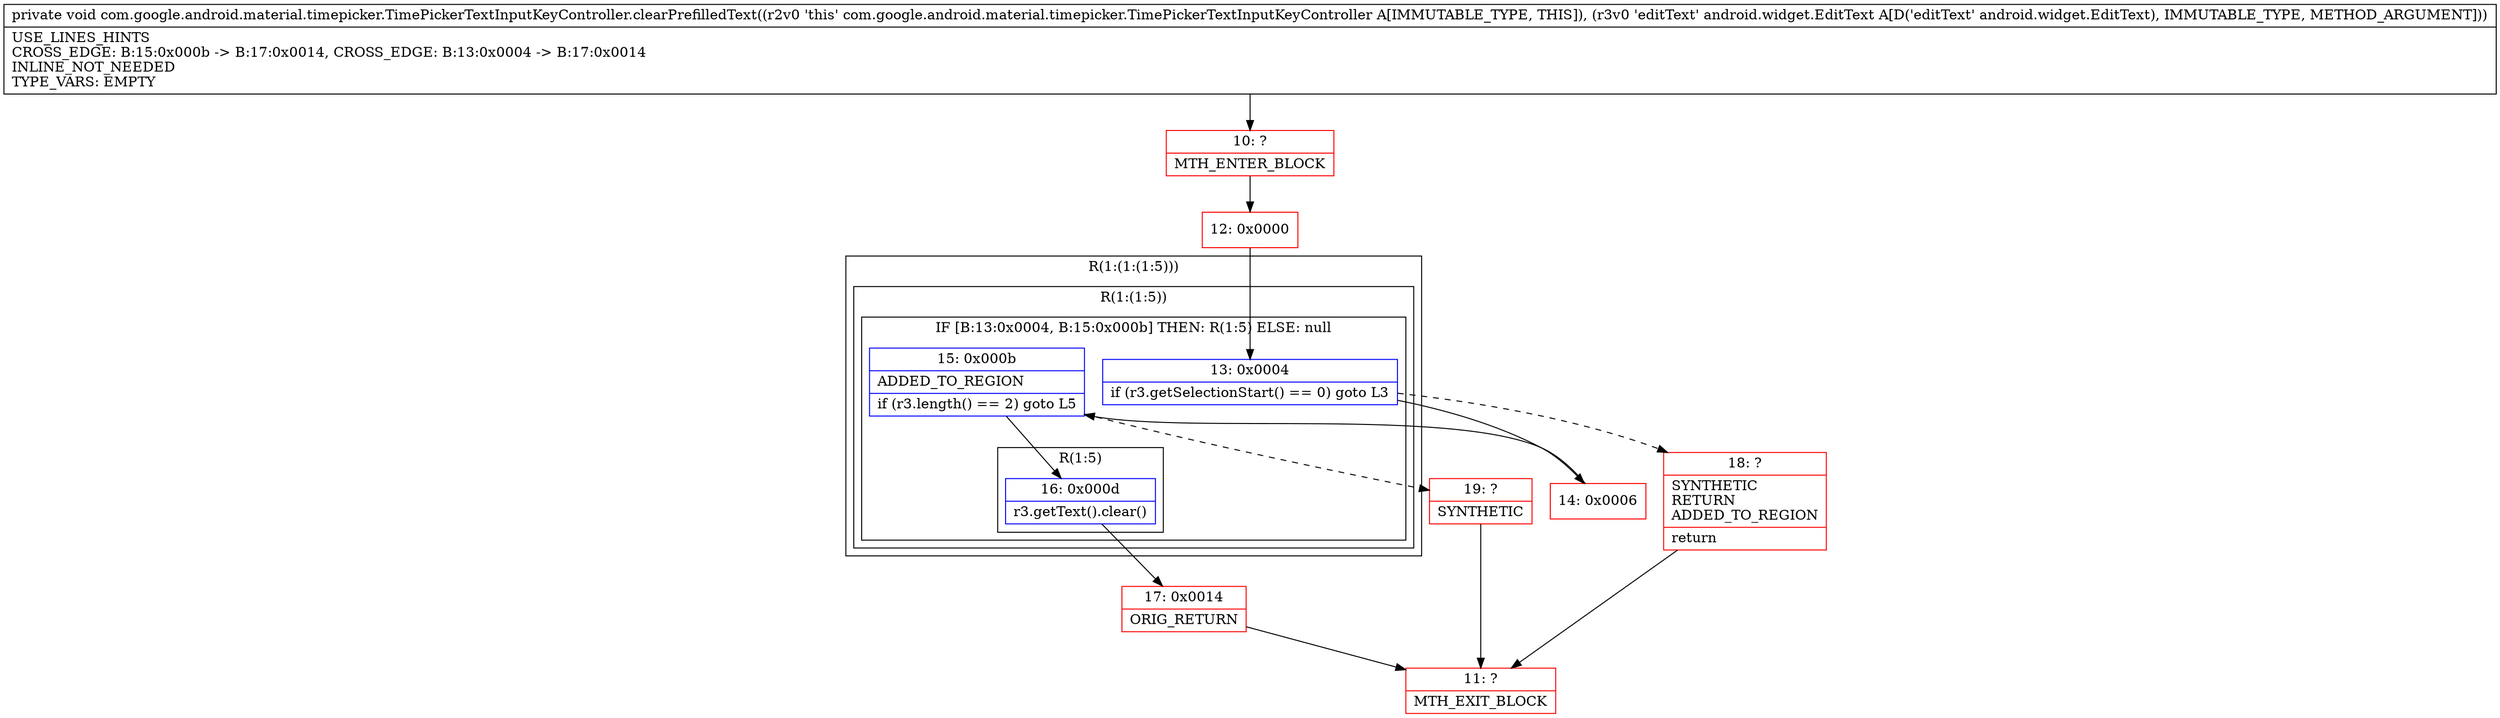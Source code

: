 digraph "CFG forcom.google.android.material.timepicker.TimePickerTextInputKeyController.clearPrefilledText(Landroid\/widget\/EditText;)V" {
subgraph cluster_Region_868891051 {
label = "R(1:(1:(1:5)))";
node [shape=record,color=blue];
subgraph cluster_Region_391525940 {
label = "R(1:(1:5))";
node [shape=record,color=blue];
subgraph cluster_IfRegion_64408583 {
label = "IF [B:13:0x0004, B:15:0x000b] THEN: R(1:5) ELSE: null";
node [shape=record,color=blue];
Node_13 [shape=record,label="{13\:\ 0x0004|if (r3.getSelectionStart() == 0) goto L3\l}"];
Node_15 [shape=record,label="{15\:\ 0x000b|ADDED_TO_REGION\l|if (r3.length() == 2) goto L5\l}"];
subgraph cluster_Region_1566054551 {
label = "R(1:5)";
node [shape=record,color=blue];
Node_16 [shape=record,label="{16\:\ 0x000d|r3.getText().clear()\l}"];
}
}
}
}
Node_10 [shape=record,color=red,label="{10\:\ ?|MTH_ENTER_BLOCK\l}"];
Node_12 [shape=record,color=red,label="{12\:\ 0x0000}"];
Node_14 [shape=record,color=red,label="{14\:\ 0x0006}"];
Node_17 [shape=record,color=red,label="{17\:\ 0x0014|ORIG_RETURN\l}"];
Node_11 [shape=record,color=red,label="{11\:\ ?|MTH_EXIT_BLOCK\l}"];
Node_19 [shape=record,color=red,label="{19\:\ ?|SYNTHETIC\l}"];
Node_18 [shape=record,color=red,label="{18\:\ ?|SYNTHETIC\lRETURN\lADDED_TO_REGION\l|return\l}"];
MethodNode[shape=record,label="{private void com.google.android.material.timepicker.TimePickerTextInputKeyController.clearPrefilledText((r2v0 'this' com.google.android.material.timepicker.TimePickerTextInputKeyController A[IMMUTABLE_TYPE, THIS]), (r3v0 'editText' android.widget.EditText A[D('editText' android.widget.EditText), IMMUTABLE_TYPE, METHOD_ARGUMENT]))  | USE_LINES_HINTS\lCROSS_EDGE: B:15:0x000b \-\> B:17:0x0014, CROSS_EDGE: B:13:0x0004 \-\> B:17:0x0014\lINLINE_NOT_NEEDED\lTYPE_VARS: EMPTY\l}"];
MethodNode -> Node_10;Node_13 -> Node_14;
Node_13 -> Node_18[style=dashed];
Node_15 -> Node_16;
Node_15 -> Node_19[style=dashed];
Node_16 -> Node_17;
Node_10 -> Node_12;
Node_12 -> Node_13;
Node_14 -> Node_15;
Node_17 -> Node_11;
Node_19 -> Node_11;
Node_18 -> Node_11;
}

